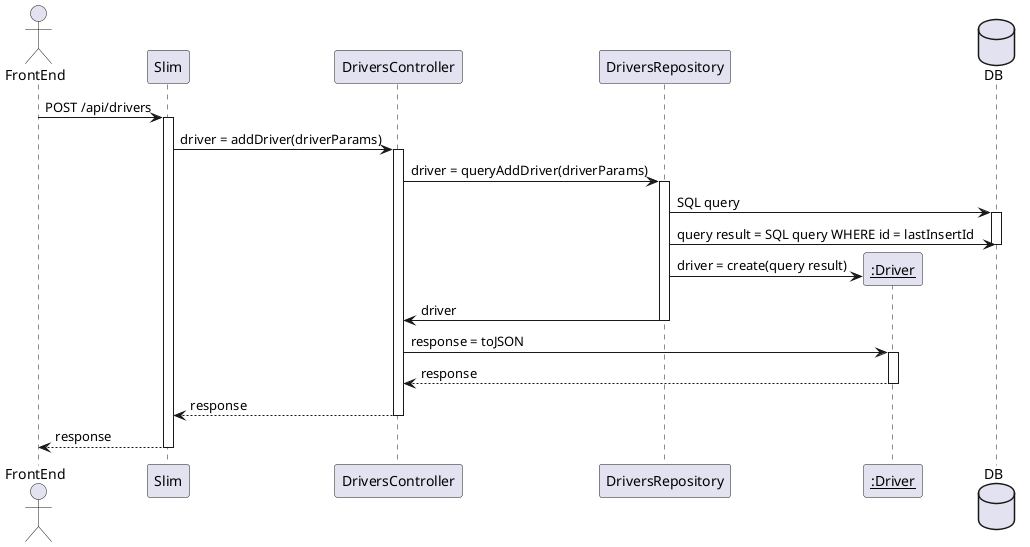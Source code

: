 http://www.plantuml.com/plantuml/uml/XLDDJm8n4BttLqmumO5m9y4WWX5Z15aJZvkHzj2a--6qIyA_TsIYMpAh7ddpFjvqXsLCIAchWi5ZQWZkgQdJfhQcPTWVVOjrWYBuwWfOapyvYdVCfIO4HqFJWskRwDdqV3KTbULS66Kv0emWFup5XEyO7QnNndpNWEdD9HtciDyLhp33ri-i-7yrzYTCJlfTQ4nNtLWh2bW0MYlpiK1x9ApYfBVIcoc4G_IAUSX7v-Xy-r-IVYM5N99MR5syF8bh9b_zpXSka8jTIB3evV3si3bim5i60yQqhQEZjBN6kjpuIAvlE1mZOBwrYCPvz4Hh__v2UG_zFbgN5-78jk5zk4fg7elTixoLMWIcWnLw0rrYABa_p26T4iXvikhd7wQL_IqlNMsxAdm2

@startuml
actor FrontEnd
participant Slim
participant DriversController
participant DriversRepository
participant "__:Driver__" as Driver
database DB

FrontEnd -> Slim : POST /api/drivers
activate Slim
Slim -> DriversController : driver = addDriver(driverParams)
activate DriversController
DriversController -> DriversRepository : driver = queryAddDriver(driverParams)
activate DriversRepository
DriversRepository -> DB : SQL query
activate DB
DriversRepository -> DB : query result = SQL query WHERE id = lastInsertId
deactivate DB
create Driver
DriversRepository -> Driver : driver = create(query result)
DriversRepository -> DriversController : driver
deactivate DriversRepository
DriversController -> Driver : response = toJSON
activate Driver
Driver --> DriversController : response
deactivate Driver
DriversController --> Slim : response
deactivate DriversController
Slim --> FrontEnd : response
deactivate Slim
@enduml
